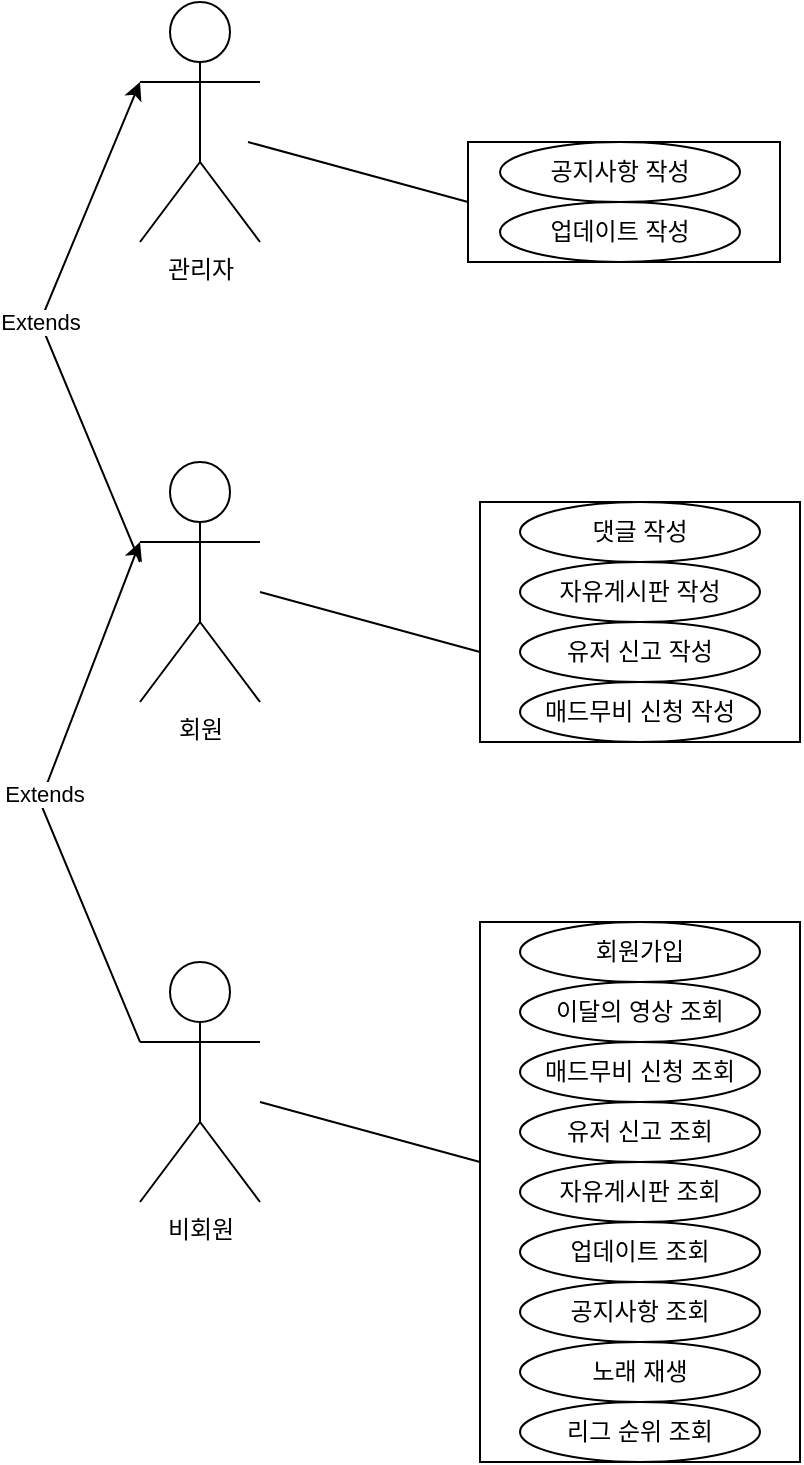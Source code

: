 <mxfile version="20.5.3" type="github">
  <diagram id="c5lZQ6Wi0Hg9_VxlPPRe" name="페이지-1">
    <mxGraphModel dx="1422" dy="794" grid="1" gridSize="10" guides="1" tooltips="1" connect="1" arrows="1" fold="1" page="1" pageScale="1" pageWidth="827" pageHeight="1169" math="0" shadow="0">
      <root>
        <mxCell id="0" />
        <mxCell id="1" parent="0" />
        <mxCell id="3JK3WGifD_c4Oe7dw3Ig-39" value="" style="rounded=0;whiteSpace=wrap;html=1;" parent="1" vertex="1">
          <mxGeometry x="254" y="140" width="156" height="60" as="geometry" />
        </mxCell>
        <mxCell id="3JK3WGifD_c4Oe7dw3Ig-38" value="" style="rounded=0;whiteSpace=wrap;html=1;" parent="1" vertex="1">
          <mxGeometry x="260" y="320" width="160" height="120" as="geometry" />
        </mxCell>
        <mxCell id="3JK3WGifD_c4Oe7dw3Ig-25" value="" style="rounded=0;whiteSpace=wrap;html=1;" parent="1" vertex="1">
          <mxGeometry x="260" y="530" width="160" height="270" as="geometry" />
        </mxCell>
        <mxCell id="3JK3WGifD_c4Oe7dw3Ig-1" value="관리자" style="shape=umlActor;verticalLabelPosition=bottom;verticalAlign=top;html=1;outlineConnect=0;" parent="1" vertex="1">
          <mxGeometry x="90" y="70" width="60" height="120" as="geometry" />
        </mxCell>
        <mxCell id="3JK3WGifD_c4Oe7dw3Ig-2" value="비회원" style="shape=umlActor;verticalLabelPosition=bottom;verticalAlign=top;html=1;outlineConnect=0;" parent="1" vertex="1">
          <mxGeometry x="90" y="550" width="60" height="120" as="geometry" />
        </mxCell>
        <mxCell id="3JK3WGifD_c4Oe7dw3Ig-3" value="회원" style="shape=umlActor;verticalLabelPosition=bottom;verticalAlign=top;html=1;outlineConnect=0;" parent="1" vertex="1">
          <mxGeometry x="90" y="300" width="60" height="120" as="geometry" />
        </mxCell>
        <mxCell id="3JK3WGifD_c4Oe7dw3Ig-9" value="" style="endArrow=classic;html=1;rounded=0;exitX=0;exitY=0.333;exitDx=0;exitDy=0;exitPerimeter=0;entryX=0;entryY=0.333;entryDx=0;entryDy=0;entryPerimeter=0;" parent="1" source="3JK3WGifD_c4Oe7dw3Ig-2" target="3JK3WGifD_c4Oe7dw3Ig-3" edge="1">
          <mxGeometry relative="1" as="geometry">
            <mxPoint x="70" y="730" as="sourcePoint" />
            <mxPoint x="170" y="730" as="targetPoint" />
            <Array as="points">
              <mxPoint x="40" y="470" />
            </Array>
          </mxGeometry>
        </mxCell>
        <mxCell id="3JK3WGifD_c4Oe7dw3Ig-10" value="Extends" style="edgeLabel;resizable=0;html=1;align=center;verticalAlign=middle;" parent="3JK3WGifD_c4Oe7dw3Ig-9" connectable="0" vertex="1">
          <mxGeometry relative="1" as="geometry" />
        </mxCell>
        <mxCell id="3JK3WGifD_c4Oe7dw3Ig-11" value="" style="endArrow=classic;html=1;rounded=0;exitX=0;exitY=0.333;exitDx=0;exitDy=0;exitPerimeter=0;" parent="1" edge="1">
          <mxGeometry relative="1" as="geometry">
            <mxPoint x="90" y="350" as="sourcePoint" />
            <mxPoint x="90" y="110" as="targetPoint" />
            <Array as="points">
              <mxPoint x="40" y="230" />
            </Array>
          </mxGeometry>
        </mxCell>
        <mxCell id="3JK3WGifD_c4Oe7dw3Ig-12" value="Extends" style="edgeLabel;resizable=0;html=1;align=center;verticalAlign=middle;" parent="3JK3WGifD_c4Oe7dw3Ig-11" connectable="0" vertex="1">
          <mxGeometry relative="1" as="geometry" />
        </mxCell>
        <mxCell id="3JK3WGifD_c4Oe7dw3Ig-17" value="업데이트 조회" style="ellipse;whiteSpace=wrap;html=1;" parent="1" vertex="1">
          <mxGeometry x="280" y="680" width="120" height="30" as="geometry" />
        </mxCell>
        <mxCell id="3JK3WGifD_c4Oe7dw3Ig-18" value="자유게시판 조회" style="ellipse;whiteSpace=wrap;html=1;" parent="1" vertex="1">
          <mxGeometry x="280" y="650" width="120" height="30" as="geometry" />
        </mxCell>
        <mxCell id="3JK3WGifD_c4Oe7dw3Ig-19" value="공지사항 조회" style="ellipse;whiteSpace=wrap;html=1;" parent="1" vertex="1">
          <mxGeometry x="280" y="710" width="120" height="30" as="geometry" />
        </mxCell>
        <mxCell id="3JK3WGifD_c4Oe7dw3Ig-20" value="유저 신고 조회" style="ellipse;whiteSpace=wrap;html=1;" parent="1" vertex="1">
          <mxGeometry x="280" y="620" width="120" height="30" as="geometry" />
        </mxCell>
        <mxCell id="3JK3WGifD_c4Oe7dw3Ig-23" value="매드무비 신청 조회" style="ellipse;whiteSpace=wrap;html=1;" parent="1" vertex="1">
          <mxGeometry x="280" y="590" width="120" height="30" as="geometry" />
        </mxCell>
        <mxCell id="3JK3WGifD_c4Oe7dw3Ig-24" value="이달의 영상 조회" style="ellipse;whiteSpace=wrap;html=1;" parent="1" vertex="1">
          <mxGeometry x="280" y="560" width="120" height="30" as="geometry" />
        </mxCell>
        <mxCell id="3JK3WGifD_c4Oe7dw3Ig-26" value="회원가입" style="ellipse;whiteSpace=wrap;html=1;" parent="1" vertex="1">
          <mxGeometry x="280" y="530" width="120" height="30" as="geometry" />
        </mxCell>
        <mxCell id="3JK3WGifD_c4Oe7dw3Ig-27" value="리그 순위 조회" style="ellipse;whiteSpace=wrap;html=1;" parent="1" vertex="1">
          <mxGeometry x="280" y="770" width="120" height="30" as="geometry" />
        </mxCell>
        <mxCell id="3JK3WGifD_c4Oe7dw3Ig-28" value="노래 재생" style="ellipse;whiteSpace=wrap;html=1;" parent="1" vertex="1">
          <mxGeometry x="280" y="740" width="120" height="30" as="geometry" />
        </mxCell>
        <mxCell id="3JK3WGifD_c4Oe7dw3Ig-30" value="매드무비 신청 작성" style="ellipse;whiteSpace=wrap;html=1;" parent="1" vertex="1">
          <mxGeometry x="280" y="410" width="120" height="30" as="geometry" />
        </mxCell>
        <mxCell id="3JK3WGifD_c4Oe7dw3Ig-31" value="유저 신고 작성" style="ellipse;whiteSpace=wrap;html=1;" parent="1" vertex="1">
          <mxGeometry x="280" y="380" width="120" height="30" as="geometry" />
        </mxCell>
        <mxCell id="3JK3WGifD_c4Oe7dw3Ig-32" value="댓글 작성" style="ellipse;whiteSpace=wrap;html=1;" parent="1" vertex="1">
          <mxGeometry x="280" y="320" width="120" height="30" as="geometry" />
        </mxCell>
        <mxCell id="3JK3WGifD_c4Oe7dw3Ig-33" value="자유게시판 작성" style="ellipse;whiteSpace=wrap;html=1;" parent="1" vertex="1">
          <mxGeometry x="280" y="350" width="120" height="30" as="geometry" />
        </mxCell>
        <mxCell id="3JK3WGifD_c4Oe7dw3Ig-34" value="업데이트 작성" style="ellipse;whiteSpace=wrap;html=1;" parent="1" vertex="1">
          <mxGeometry x="270" y="170" width="120" height="30" as="geometry" />
        </mxCell>
        <mxCell id="3JK3WGifD_c4Oe7dw3Ig-35" value="공지사항 작성" style="ellipse;whiteSpace=wrap;html=1;" parent="1" vertex="1">
          <mxGeometry x="270" y="140" width="120" height="30" as="geometry" />
        </mxCell>
        <mxCell id="3JK3WGifD_c4Oe7dw3Ig-43" value="" style="endArrow=none;html=1;rounded=0;" parent="1" edge="1">
          <mxGeometry width="50" height="50" relative="1" as="geometry">
            <mxPoint x="144" y="140" as="sourcePoint" />
            <mxPoint x="254" y="170" as="targetPoint" />
          </mxGeometry>
        </mxCell>
        <mxCell id="3JK3WGifD_c4Oe7dw3Ig-44" value="" style="endArrow=none;html=1;rounded=0;" parent="1" edge="1">
          <mxGeometry width="50" height="50" relative="1" as="geometry">
            <mxPoint x="150" y="365" as="sourcePoint" />
            <mxPoint x="260" y="395" as="targetPoint" />
          </mxGeometry>
        </mxCell>
        <mxCell id="3JK3WGifD_c4Oe7dw3Ig-45" value="" style="endArrow=none;html=1;rounded=0;" parent="1" edge="1">
          <mxGeometry width="50" height="50" relative="1" as="geometry">
            <mxPoint x="150" y="620" as="sourcePoint" />
            <mxPoint x="260" y="650" as="targetPoint" />
          </mxGeometry>
        </mxCell>
      </root>
    </mxGraphModel>
  </diagram>
</mxfile>
